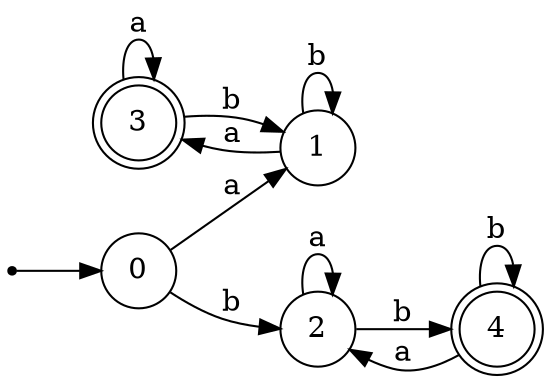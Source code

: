 digraph finite_state_machine {
	rankdir=LR;
	size="10,10"

	node [shape = doublecircle]; 3 4 ;
	node [shape = point ]; q;
	node [shape = circle];

	q -> 0;
	0 -> 1 [label = "a"];
	0 -> 2 [label = "b"];
	1 -> 3 [label = "a"];
	1 -> 1 [label = "b"];
	2 -> 2 [label = "a"];
	2 -> 4 [label = "b"];
	3 -> 3 [label = "a"];
	3 -> 1 [label = "b"];
	4 -> 2 [label = "a"];
	4 -> 4 [label = "b"];


}